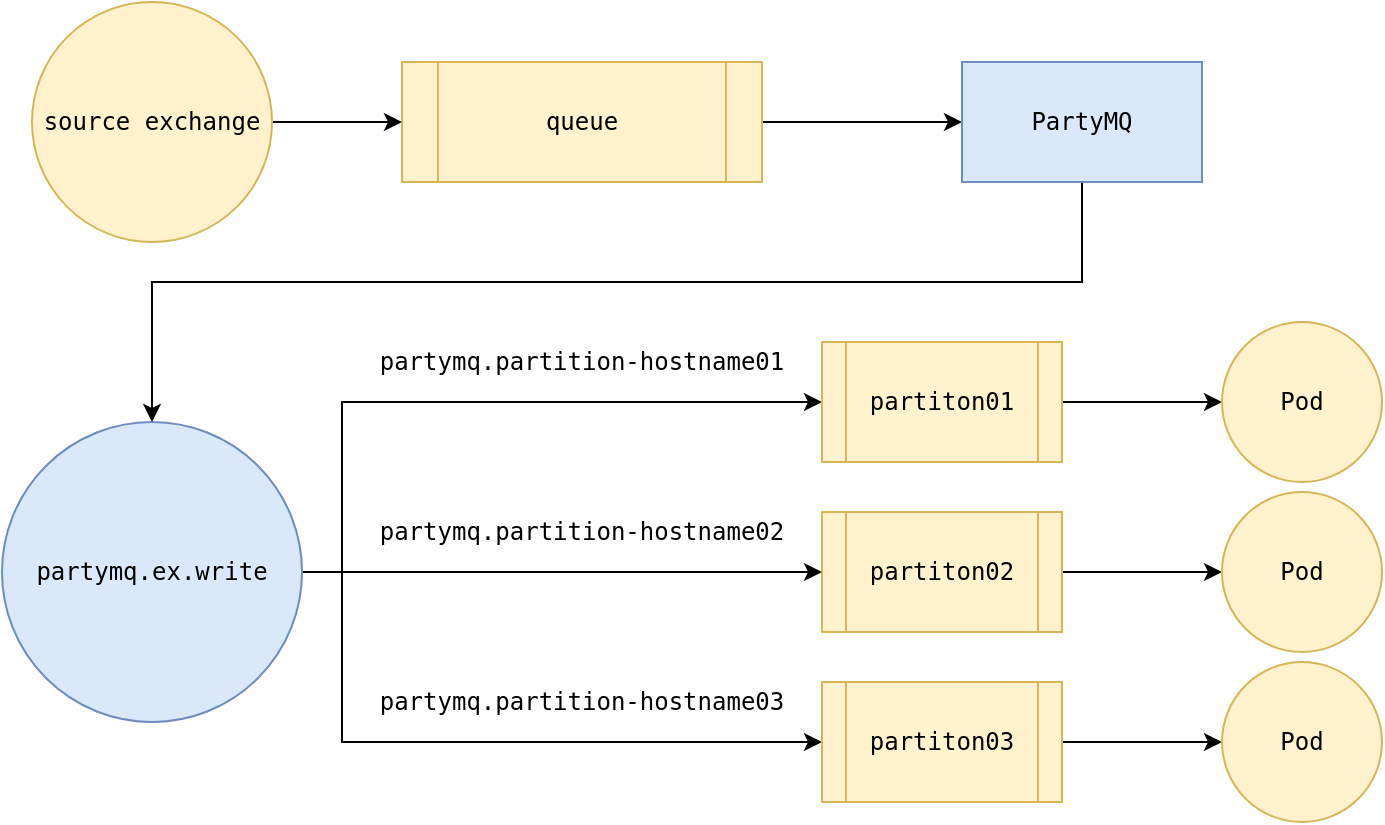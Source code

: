 <mxfile version="21.6.8" type="device">
  <diagram name="Page-1" id="RTMs2GHB-T51YDBJte71">
    <mxGraphModel dx="1434" dy="735" grid="1" gridSize="10" guides="1" tooltips="1" connect="1" arrows="1" fold="1" page="1" pageScale="1" pageWidth="827" pageHeight="1169" math="0" shadow="0">
      <root>
        <mxCell id="0" />
        <mxCell id="1" parent="0" />
        <mxCell id="5Qft673Ev6LfSx_Xz59f-23" style="edgeStyle=orthogonalEdgeStyle;rounded=0;orthogonalLoop=1;jettySize=auto;html=1;" parent="1" source="W35fFrER3TZphdB5O0yg-1" target="5Qft673Ev6LfSx_Xz59f-18" edge="1">
          <mxGeometry relative="1" as="geometry" />
        </mxCell>
        <mxCell id="W35fFrER3TZphdB5O0yg-1" value="&lt;div style=&quot;font-family: &amp;quot;Menlo&amp;quot;, monospace; font-size: 9pt;&quot;&gt;partiton02&lt;/div&gt;" style="shape=process;whiteSpace=wrap;html=1;backgroundOutline=1;fillColor=#fff2cc;strokeColor=#d6b656;" parent="1" vertex="1">
          <mxGeometry x="500" y="275" width="120" height="60" as="geometry" />
        </mxCell>
        <mxCell id="5Qft673Ev6LfSx_Xz59f-5" style="edgeStyle=orthogonalEdgeStyle;rounded=0;orthogonalLoop=1;jettySize=auto;html=1;" parent="1" source="W35fFrER3TZphdB5O0yg-2" target="W35fFrER3TZphdB5O0yg-1" edge="1">
          <mxGeometry relative="1" as="geometry" />
        </mxCell>
        <mxCell id="5Qft673Ev6LfSx_Xz59f-12" style="edgeStyle=orthogonalEdgeStyle;rounded=0;orthogonalLoop=1;jettySize=auto;html=1;" parent="1" source="W35fFrER3TZphdB5O0yg-2" target="5Qft673Ev6LfSx_Xz59f-11" edge="1">
          <mxGeometry relative="1" as="geometry">
            <Array as="points">
              <mxPoint x="260" y="305" />
              <mxPoint x="260" y="220" />
            </Array>
          </mxGeometry>
        </mxCell>
        <mxCell id="5Qft673Ev6LfSx_Xz59f-13" style="edgeStyle=orthogonalEdgeStyle;rounded=0;orthogonalLoop=1;jettySize=auto;html=1;entryX=0;entryY=0.5;entryDx=0;entryDy=0;" parent="1" source="W35fFrER3TZphdB5O0yg-2" target="5Qft673Ev6LfSx_Xz59f-6" edge="1">
          <mxGeometry relative="1" as="geometry">
            <Array as="points">
              <mxPoint x="260" y="305" />
              <mxPoint x="260" y="390" />
            </Array>
          </mxGeometry>
        </mxCell>
        <mxCell id="W35fFrER3TZphdB5O0yg-2" value="&lt;div style=&quot;font-family: &amp;quot;Menlo&amp;quot;, monospace; font-size: 9pt;&quot;&gt;partymq.ex.write&lt;/div&gt;" style="ellipse;whiteSpace=wrap;html=1;aspect=fixed;fillColor=#dae8fc;strokeColor=#6c8ebf;" parent="1" vertex="1">
          <mxGeometry x="90" y="230" width="150" height="150" as="geometry" />
        </mxCell>
        <mxCell id="W35fFrER3TZphdB5O0yg-4" value="&lt;div style=&quot;font-family: &amp;quot;Menlo&amp;quot;, monospace; font-size: 9pt;&quot;&gt;&lt;div style=&quot;font-family: &amp;quot;Menlo&amp;quot;, monospace; font-size: 9pt;&quot;&gt;partymq.partition-hostname01&lt;/div&gt;&lt;/div&gt;" style="text;html=1;strokeColor=none;fillColor=none;align=center;verticalAlign=middle;whiteSpace=wrap;rounded=0;" parent="1" vertex="1">
          <mxGeometry x="270" y="190" width="220" height="20" as="geometry" />
        </mxCell>
        <mxCell id="W35fFrER3TZphdB5O0yg-11" style="edgeStyle=orthogonalEdgeStyle;rounded=0;orthogonalLoop=1;jettySize=auto;html=1;entryX=0;entryY=0.5;entryDx=0;entryDy=0;" parent="1" source="W35fFrER3TZphdB5O0yg-6" target="W35fFrER3TZphdB5O0yg-10" edge="1">
          <mxGeometry relative="1" as="geometry" />
        </mxCell>
        <mxCell id="W35fFrER3TZphdB5O0yg-6" value="&lt;div style=&quot;font-family: &amp;quot;Menlo&amp;quot;, monospace; font-size: 9pt;&quot;&gt;queue&lt;br&gt;&lt;/div&gt;" style="shape=process;whiteSpace=wrap;html=1;backgroundOutline=1;fillColor=#fff2cc;strokeColor=#d6b656;" parent="1" vertex="1">
          <mxGeometry x="290" y="50" width="180" height="60" as="geometry" />
        </mxCell>
        <mxCell id="W35fFrER3TZphdB5O0yg-9" style="edgeStyle=orthogonalEdgeStyle;rounded=0;orthogonalLoop=1;jettySize=auto;html=1;entryX=0;entryY=0.5;entryDx=0;entryDy=0;" parent="1" source="W35fFrER3TZphdB5O0yg-8" target="W35fFrER3TZphdB5O0yg-6" edge="1">
          <mxGeometry relative="1" as="geometry" />
        </mxCell>
        <mxCell id="W35fFrER3TZphdB5O0yg-8" value="&lt;div style=&quot;font-family: &amp;quot;Menlo&amp;quot;, monospace; font-size: 9pt;&quot;&gt;source exchange&lt;br&gt;&lt;/div&gt;" style="ellipse;whiteSpace=wrap;html=1;aspect=fixed;fillColor=#fff2cc;strokeColor=#d6b656;" parent="1" vertex="1">
          <mxGeometry x="105" y="20" width="120" height="120" as="geometry" />
        </mxCell>
        <mxCell id="W35fFrER3TZphdB5O0yg-13" style="edgeStyle=orthogonalEdgeStyle;rounded=0;orthogonalLoop=1;jettySize=auto;html=1;entryX=0.5;entryY=0;entryDx=0;entryDy=0;" parent="1" source="W35fFrER3TZphdB5O0yg-10" target="W35fFrER3TZphdB5O0yg-2" edge="1">
          <mxGeometry relative="1" as="geometry">
            <Array as="points">
              <mxPoint x="630" y="160" />
              <mxPoint x="165" y="160" />
            </Array>
          </mxGeometry>
        </mxCell>
        <mxCell id="W35fFrER3TZphdB5O0yg-10" value="&lt;div style=&quot;font-family: &amp;quot;Menlo&amp;quot;, monospace; font-size: 9pt;&quot;&gt;PartyMQ&lt;/div&gt;" style="rounded=0;whiteSpace=wrap;html=1;fillColor=#dae8fc;strokeColor=#6c8ebf;" parent="1" vertex="1">
          <mxGeometry x="570" y="50" width="120" height="60" as="geometry" />
        </mxCell>
        <mxCell id="5Qft673Ev6LfSx_Xz59f-24" style="edgeStyle=orthogonalEdgeStyle;rounded=0;orthogonalLoop=1;jettySize=auto;html=1;entryX=0;entryY=0.5;entryDx=0;entryDy=0;" parent="1" source="5Qft673Ev6LfSx_Xz59f-6" target="5Qft673Ev6LfSx_Xz59f-19" edge="1">
          <mxGeometry relative="1" as="geometry" />
        </mxCell>
        <mxCell id="5Qft673Ev6LfSx_Xz59f-6" value="&lt;div style=&quot;font-family: &amp;quot;Menlo&amp;quot;, monospace; font-size: 9pt;&quot;&gt;partiton03&lt;/div&gt;" style="shape=process;whiteSpace=wrap;html=1;backgroundOutline=1;fillColor=#fff2cc;strokeColor=#d6b656;" parent="1" vertex="1">
          <mxGeometry x="500" y="360" width="120" height="60" as="geometry" />
        </mxCell>
        <mxCell id="5Qft673Ev6LfSx_Xz59f-20" style="edgeStyle=orthogonalEdgeStyle;rounded=0;orthogonalLoop=1;jettySize=auto;html=1;entryX=0;entryY=0.5;entryDx=0;entryDy=0;" parent="1" source="5Qft673Ev6LfSx_Xz59f-11" target="5Qft673Ev6LfSx_Xz59f-17" edge="1">
          <mxGeometry relative="1" as="geometry" />
        </mxCell>
        <mxCell id="5Qft673Ev6LfSx_Xz59f-11" value="&lt;div style=&quot;font-family: &amp;quot;Menlo&amp;quot;, monospace; font-size: 9pt;&quot;&gt;partiton01&lt;/div&gt;" style="shape=process;whiteSpace=wrap;html=1;backgroundOutline=1;fillColor=#fff2cc;strokeColor=#d6b656;" parent="1" vertex="1">
          <mxGeometry x="500" y="190" width="120" height="60" as="geometry" />
        </mxCell>
        <mxCell id="5Qft673Ev6LfSx_Xz59f-14" value="&lt;div style=&quot;font-family: &amp;quot;Menlo&amp;quot;, monospace; font-size: 9pt;&quot;&gt;&lt;div style=&quot;font-family: &amp;quot;Menlo&amp;quot;, monospace; font-size: 9pt;&quot;&gt;partymq.partition-hostname02&lt;/div&gt;&lt;/div&gt;" style="text;html=1;strokeColor=none;fillColor=none;align=center;verticalAlign=middle;whiteSpace=wrap;rounded=0;" parent="1" vertex="1">
          <mxGeometry x="270" y="275" width="220" height="20" as="geometry" />
        </mxCell>
        <mxCell id="5Qft673Ev6LfSx_Xz59f-16" value="&lt;div style=&quot;font-family: &amp;quot;Menlo&amp;quot;, monospace; font-size: 9pt;&quot;&gt;&lt;div style=&quot;font-family: &amp;quot;Menlo&amp;quot;, monospace; font-size: 9pt;&quot;&gt;partymq.partition-hostname03&lt;/div&gt;&lt;/div&gt;" style="text;html=1;strokeColor=none;fillColor=none;align=center;verticalAlign=middle;whiteSpace=wrap;rounded=0;" parent="1" vertex="1">
          <mxGeometry x="270" y="360" width="220" height="20" as="geometry" />
        </mxCell>
        <mxCell id="5Qft673Ev6LfSx_Xz59f-17" value="&lt;div style=&quot;font-family: &amp;quot;Menlo&amp;quot;, monospace; font-size: 9pt;&quot;&gt;Pod&lt;/div&gt;" style="ellipse;whiteSpace=wrap;html=1;aspect=fixed;fillColor=#fff2cc;strokeColor=#d6b656;" parent="1" vertex="1">
          <mxGeometry x="700" y="180" width="80" height="80" as="geometry" />
        </mxCell>
        <mxCell id="5Qft673Ev6LfSx_Xz59f-18" value="&lt;div style=&quot;font-family: &amp;quot;Menlo&amp;quot;, monospace; font-size: 9pt;&quot;&gt;Pod&lt;/div&gt;" style="ellipse;whiteSpace=wrap;html=1;aspect=fixed;fillColor=#fff2cc;strokeColor=#d6b656;" parent="1" vertex="1">
          <mxGeometry x="700" y="265" width="80" height="80" as="geometry" />
        </mxCell>
        <mxCell id="5Qft673Ev6LfSx_Xz59f-19" value="&lt;div style=&quot;font-family: &amp;quot;Menlo&amp;quot;, monospace; font-size: 9pt;&quot;&gt;Pod&lt;/div&gt;" style="ellipse;whiteSpace=wrap;html=1;aspect=fixed;fillColor=#fff2cc;strokeColor=#d6b656;" parent="1" vertex="1">
          <mxGeometry x="700" y="350" width="80" height="80" as="geometry" />
        </mxCell>
      </root>
    </mxGraphModel>
  </diagram>
</mxfile>
